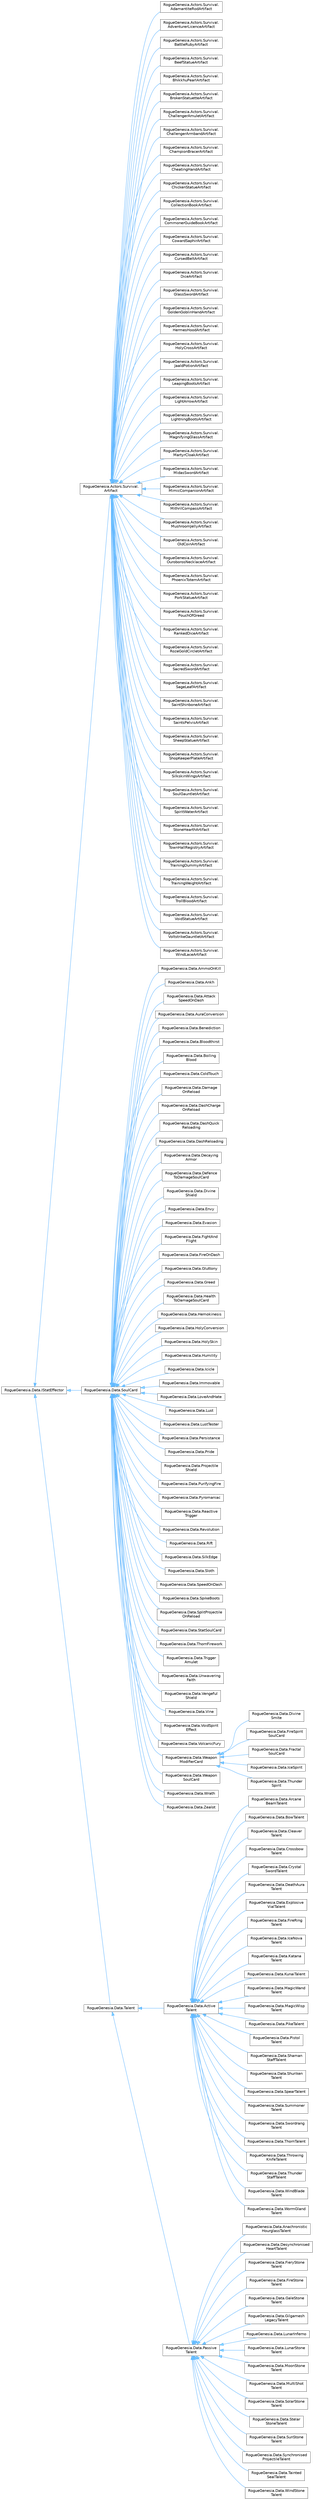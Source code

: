 digraph "Graphical Class Hierarchy"
{
 // LATEX_PDF_SIZE
  bgcolor="transparent";
  edge [fontname=Helvetica,fontsize=10,labelfontname=Helvetica,labelfontsize=10];
  node [fontname=Helvetica,fontsize=10,shape=box,height=0.2,width=0.4];
  rankdir="LR";
  Node0 [label="RogueGenesia.Data.IStatEffector",height=0.2,width=0.4,color="grey40", fillcolor="white", style="filled",URL="$interface_rogue_genesia_1_1_data_1_1_i_stat_effector.html",tooltip=" "];
  Node0 -> Node1 [dir="back",color="steelblue1",style="solid"];
  Node1 [label="RogueGenesia.Actors.Survival.\lArtifact",height=0.2,width=0.4,color="grey40", fillcolor="white", style="filled",URL="$class_rogue_genesia_1_1_actors_1_1_survival_1_1_artifact.html",tooltip=" "];
  Node1 -> Node2 [dir="back",color="steelblue1",style="solid"];
  Node2 [label="RogueGenesia.Actors.Survival.\lAdamantiteRodArtifact",height=0.2,width=0.4,color="grey40", fillcolor="white", style="filled",URL="$class_rogue_genesia_1_1_actors_1_1_survival_1_1_adamantite_rod_artifact.html",tooltip=" "];
  Node1 -> Node3 [dir="back",color="steelblue1",style="solid"];
  Node3 [label="RogueGenesia.Actors.Survival.\lAdventurerLicenceArtifact",height=0.2,width=0.4,color="grey40", fillcolor="white", style="filled",URL="$class_rogue_genesia_1_1_actors_1_1_survival_1_1_adventurer_licence_artifact.html",tooltip=" "];
  Node1 -> Node4 [dir="back",color="steelblue1",style="solid"];
  Node4 [label="RogueGenesia.Actors.Survival.\lBattleRubyArtifact",height=0.2,width=0.4,color="grey40", fillcolor="white", style="filled",URL="$class_rogue_genesia_1_1_actors_1_1_survival_1_1_battle_ruby_artifact.html",tooltip=" "];
  Node1 -> Node5 [dir="back",color="steelblue1",style="solid"];
  Node5 [label="RogueGenesia.Actors.Survival.\lBeefStatueArtifact",height=0.2,width=0.4,color="grey40", fillcolor="white", style="filled",URL="$class_rogue_genesia_1_1_actors_1_1_survival_1_1_beef_statue_artifact.html",tooltip=" "];
  Node1 -> Node6 [dir="back",color="steelblue1",style="solid"];
  Node6 [label="RogueGenesia.Actors.Survival.\lBhikkhuPearlArtifact",height=0.2,width=0.4,color="grey40", fillcolor="white", style="filled",URL="$class_rogue_genesia_1_1_actors_1_1_survival_1_1_bhikkhu_pearl_artifact.html",tooltip=" "];
  Node1 -> Node7 [dir="back",color="steelblue1",style="solid"];
  Node7 [label="RogueGenesia.Actors.Survival.\lBrokenStatuetteArtifact",height=0.2,width=0.4,color="grey40", fillcolor="white", style="filled",URL="$class_rogue_genesia_1_1_actors_1_1_survival_1_1_broken_statuette_artifact.html",tooltip=" "];
  Node1 -> Node8 [dir="back",color="steelblue1",style="solid"];
  Node8 [label="RogueGenesia.Actors.Survival.\lChallengerAmuletArtifact",height=0.2,width=0.4,color="grey40", fillcolor="white", style="filled",URL="$class_rogue_genesia_1_1_actors_1_1_survival_1_1_challenger_amulet_artifact.html",tooltip=" "];
  Node1 -> Node9 [dir="back",color="steelblue1",style="solid"];
  Node9 [label="RogueGenesia.Actors.Survival.\lChallengerArmbandArtifact",height=0.2,width=0.4,color="grey40", fillcolor="white", style="filled",URL="$class_rogue_genesia_1_1_actors_1_1_survival_1_1_challenger_armband_artifact.html",tooltip=" "];
  Node1 -> Node10 [dir="back",color="steelblue1",style="solid"];
  Node10 [label="RogueGenesia.Actors.Survival.\lChampionBracerArtifact",height=0.2,width=0.4,color="grey40", fillcolor="white", style="filled",URL="$class_rogue_genesia_1_1_actors_1_1_survival_1_1_champion_bracer_artifact.html",tooltip=" "];
  Node1 -> Node11 [dir="back",color="steelblue1",style="solid"];
  Node11 [label="RogueGenesia.Actors.Survival.\lCheatingHandArtifact",height=0.2,width=0.4,color="grey40", fillcolor="white", style="filled",URL="$class_rogue_genesia_1_1_actors_1_1_survival_1_1_cheating_hand_artifact.html",tooltip=" "];
  Node1 -> Node12 [dir="back",color="steelblue1",style="solid"];
  Node12 [label="RogueGenesia.Actors.Survival.\lChickenStatueArtifact",height=0.2,width=0.4,color="grey40", fillcolor="white", style="filled",URL="$class_rogue_genesia_1_1_actors_1_1_survival_1_1_chicken_statue_artifact.html",tooltip=" "];
  Node1 -> Node13 [dir="back",color="steelblue1",style="solid"];
  Node13 [label="RogueGenesia.Actors.Survival.\lCollectionBookArtifact",height=0.2,width=0.4,color="grey40", fillcolor="white", style="filled",URL="$class_rogue_genesia_1_1_actors_1_1_survival_1_1_collection_book_artifact.html",tooltip=" "];
  Node1 -> Node14 [dir="back",color="steelblue1",style="solid"];
  Node14 [label="RogueGenesia.Actors.Survival.\lCommonerGuideBookArtifact",height=0.2,width=0.4,color="grey40", fillcolor="white", style="filled",URL="$class_rogue_genesia_1_1_actors_1_1_survival_1_1_commoner_guide_book_artifact.html",tooltip=" "];
  Node1 -> Node15 [dir="back",color="steelblue1",style="solid"];
  Node15 [label="RogueGenesia.Actors.Survival.\lCowardSaphirArtifact",height=0.2,width=0.4,color="grey40", fillcolor="white", style="filled",URL="$class_rogue_genesia_1_1_actors_1_1_survival_1_1_coward_saphir_artifact.html",tooltip=" "];
  Node1 -> Node16 [dir="back",color="steelblue1",style="solid"];
  Node16 [label="RogueGenesia.Actors.Survival.\lCursedBeltArtifact",height=0.2,width=0.4,color="grey40", fillcolor="white", style="filled",URL="$class_rogue_genesia_1_1_actors_1_1_survival_1_1_cursed_belt_artifact.html",tooltip=" "];
  Node1 -> Node17 [dir="back",color="steelblue1",style="solid"];
  Node17 [label="RogueGenesia.Actors.Survival.\lDiceArtifact",height=0.2,width=0.4,color="grey40", fillcolor="white", style="filled",URL="$class_rogue_genesia_1_1_actors_1_1_survival_1_1_dice_artifact.html",tooltip=" "];
  Node1 -> Node18 [dir="back",color="steelblue1",style="solid"];
  Node18 [label="RogueGenesia.Actors.Survival.\lGlassSwordArtifact",height=0.2,width=0.4,color="grey40", fillcolor="white", style="filled",URL="$class_rogue_genesia_1_1_actors_1_1_survival_1_1_glass_sword_artifact.html",tooltip=" "];
  Node1 -> Node19 [dir="back",color="steelblue1",style="solid"];
  Node19 [label="RogueGenesia.Actors.Survival.\lGoldenGoblinHandArtifact",height=0.2,width=0.4,color="grey40", fillcolor="white", style="filled",URL="$class_rogue_genesia_1_1_actors_1_1_survival_1_1_golden_goblin_hand_artifact.html",tooltip=" "];
  Node1 -> Node20 [dir="back",color="steelblue1",style="solid"];
  Node20 [label="RogueGenesia.Actors.Survival.\lHermesHoodArtifact",height=0.2,width=0.4,color="grey40", fillcolor="white", style="filled",URL="$class_rogue_genesia_1_1_actors_1_1_survival_1_1_hermes_hood_artifact.html",tooltip=" "];
  Node1 -> Node21 [dir="back",color="steelblue1",style="solid"];
  Node21 [label="RogueGenesia.Actors.Survival.\lHolyCrossArtifact",height=0.2,width=0.4,color="grey40", fillcolor="white", style="filled",URL="$class_rogue_genesia_1_1_actors_1_1_survival_1_1_holy_cross_artifact.html",tooltip=" "];
  Node1 -> Node22 [dir="back",color="steelblue1",style="solid"];
  Node22 [label="RogueGenesia.Actors.Survival.\lJaaldPotionArtifact",height=0.2,width=0.4,color="grey40", fillcolor="white", style="filled",URL="$class_rogue_genesia_1_1_actors_1_1_survival_1_1_jaald_potion_artifact.html",tooltip=" "];
  Node1 -> Node23 [dir="back",color="steelblue1",style="solid"];
  Node23 [label="RogueGenesia.Actors.Survival.\lLeapingBootsArtifact",height=0.2,width=0.4,color="grey40", fillcolor="white", style="filled",URL="$class_rogue_genesia_1_1_actors_1_1_survival_1_1_leaping_boots_artifact.html",tooltip=" "];
  Node1 -> Node24 [dir="back",color="steelblue1",style="solid"];
  Node24 [label="RogueGenesia.Actors.Survival.\lLightArrowArtifact",height=0.2,width=0.4,color="grey40", fillcolor="white", style="filled",URL="$class_rogue_genesia_1_1_actors_1_1_survival_1_1_light_arrow_artifact.html",tooltip=" "];
  Node1 -> Node25 [dir="back",color="steelblue1",style="solid"];
  Node25 [label="RogueGenesia.Actors.Survival.\lLightningBootsArtifact",height=0.2,width=0.4,color="grey40", fillcolor="white", style="filled",URL="$class_rogue_genesia_1_1_actors_1_1_survival_1_1_lightning_boots_artifact.html",tooltip=" "];
  Node1 -> Node26 [dir="back",color="steelblue1",style="solid"];
  Node26 [label="RogueGenesia.Actors.Survival.\lMagnifyingGlassArtifact",height=0.2,width=0.4,color="grey40", fillcolor="white", style="filled",URL="$class_rogue_genesia_1_1_actors_1_1_survival_1_1_magnifying_glass_artifact.html",tooltip=" "];
  Node1 -> Node27 [dir="back",color="steelblue1",style="solid"];
  Node27 [label="RogueGenesia.Actors.Survival.\lMartyrCloakArtifact",height=0.2,width=0.4,color="grey40", fillcolor="white", style="filled",URL="$class_rogue_genesia_1_1_actors_1_1_survival_1_1_martyr_cloak_artifact.html",tooltip=" "];
  Node1 -> Node28 [dir="back",color="steelblue1",style="solid"];
  Node28 [label="RogueGenesia.Actors.Survival.\lMidasSwordArtifact",height=0.2,width=0.4,color="grey40", fillcolor="white", style="filled",URL="$class_rogue_genesia_1_1_actors_1_1_survival_1_1_midas_sword_artifact.html",tooltip=" "];
  Node1 -> Node29 [dir="back",color="steelblue1",style="solid"];
  Node29 [label="RogueGenesia.Actors.Survival.\lMimicCompanionArtifact",height=0.2,width=0.4,color="grey40", fillcolor="white", style="filled",URL="$class_rogue_genesia_1_1_actors_1_1_survival_1_1_mimic_companion_artifact.html",tooltip=" "];
  Node1 -> Node30 [dir="back",color="steelblue1",style="solid"];
  Node30 [label="RogueGenesia.Actors.Survival.\lMithrilCompassArtifact",height=0.2,width=0.4,color="grey40", fillcolor="white", style="filled",URL="$class_rogue_genesia_1_1_actors_1_1_survival_1_1_mithril_compass_artifact.html",tooltip=" "];
  Node1 -> Node31 [dir="back",color="steelblue1",style="solid"];
  Node31 [label="RogueGenesia.Actors.Survival.\lMushroomJellyArtifact",height=0.2,width=0.4,color="grey40", fillcolor="white", style="filled",URL="$class_rogue_genesia_1_1_actors_1_1_survival_1_1_mushroom_jelly_artifact.html",tooltip=" "];
  Node1 -> Node32 [dir="back",color="steelblue1",style="solid"];
  Node32 [label="RogueGenesia.Actors.Survival.\lOldCoinArtifact",height=0.2,width=0.4,color="grey40", fillcolor="white", style="filled",URL="$class_rogue_genesia_1_1_actors_1_1_survival_1_1_old_coin_artifact.html",tooltip=" "];
  Node1 -> Node33 [dir="back",color="steelblue1",style="solid"];
  Node33 [label="RogueGenesia.Actors.Survival.\lOuroborosNecklaceArtifact",height=0.2,width=0.4,color="grey40", fillcolor="white", style="filled",URL="$class_rogue_genesia_1_1_actors_1_1_survival_1_1_ouroboros_necklace_artifact.html",tooltip=" "];
  Node1 -> Node34 [dir="back",color="steelblue1",style="solid"];
  Node34 [label="RogueGenesia.Actors.Survival.\lPhoenixTotemArtifact",height=0.2,width=0.4,color="grey40", fillcolor="white", style="filled",URL="$class_rogue_genesia_1_1_actors_1_1_survival_1_1_phoenix_totem_artifact.html",tooltip=" "];
  Node1 -> Node35 [dir="back",color="steelblue1",style="solid"];
  Node35 [label="RogueGenesia.Actors.Survival.\lPorkStatueArtifact",height=0.2,width=0.4,color="grey40", fillcolor="white", style="filled",URL="$class_rogue_genesia_1_1_actors_1_1_survival_1_1_pork_statue_artifact.html",tooltip=" "];
  Node1 -> Node36 [dir="back",color="steelblue1",style="solid"];
  Node36 [label="RogueGenesia.Actors.Survival.\lPouchOfGreed",height=0.2,width=0.4,color="grey40", fillcolor="white", style="filled",URL="$class_rogue_genesia_1_1_actors_1_1_survival_1_1_pouch_of_greed.html",tooltip=" "];
  Node1 -> Node37 [dir="back",color="steelblue1",style="solid"];
  Node37 [label="RogueGenesia.Actors.Survival.\lRankedDiceArtifact",height=0.2,width=0.4,color="grey40", fillcolor="white", style="filled",URL="$class_rogue_genesia_1_1_actors_1_1_survival_1_1_ranked_dice_artifact.html",tooltip=" "];
  Node1 -> Node38 [dir="back",color="steelblue1",style="solid"];
  Node38 [label="RogueGenesia.Actors.Survival.\lRozeGoldCircletArtifact",height=0.2,width=0.4,color="grey40", fillcolor="white", style="filled",URL="$class_rogue_genesia_1_1_actors_1_1_survival_1_1_roze_gold_circlet_artifact.html",tooltip=" "];
  Node1 -> Node39 [dir="back",color="steelblue1",style="solid"];
  Node39 [label="RogueGenesia.Actors.Survival.\lSacredSwordArtifact",height=0.2,width=0.4,color="grey40", fillcolor="white", style="filled",URL="$class_rogue_genesia_1_1_actors_1_1_survival_1_1_sacred_sword_artifact.html",tooltip=" "];
  Node1 -> Node40 [dir="back",color="steelblue1",style="solid"];
  Node40 [label="RogueGenesia.Actors.Survival.\lSageLeafArtifact",height=0.2,width=0.4,color="grey40", fillcolor="white", style="filled",URL="$class_rogue_genesia_1_1_actors_1_1_survival_1_1_sage_leaf_artifact.html",tooltip=" "];
  Node1 -> Node41 [dir="back",color="steelblue1",style="solid"];
  Node41 [label="RogueGenesia.Actors.Survival.\lSaintShinboneArtifact",height=0.2,width=0.4,color="grey40", fillcolor="white", style="filled",URL="$class_rogue_genesia_1_1_actors_1_1_survival_1_1_saint_shinbone_artifact.html",tooltip=" "];
  Node1 -> Node42 [dir="back",color="steelblue1",style="solid"];
  Node42 [label="RogueGenesia.Actors.Survival.\lSaintsPelvisArtifact",height=0.2,width=0.4,color="grey40", fillcolor="white", style="filled",URL="$class_rogue_genesia_1_1_actors_1_1_survival_1_1_saints_pelvis_artifact.html",tooltip=" "];
  Node1 -> Node43 [dir="back",color="steelblue1",style="solid"];
  Node43 [label="RogueGenesia.Actors.Survival.\lSheepStatueArtifact",height=0.2,width=0.4,color="grey40", fillcolor="white", style="filled",URL="$class_rogue_genesia_1_1_actors_1_1_survival_1_1_sheep_statue_artifact.html",tooltip=" "];
  Node1 -> Node44 [dir="back",color="steelblue1",style="solid"];
  Node44 [label="RogueGenesia.Actors.Survival.\lShopKeeperPlateArtifact",height=0.2,width=0.4,color="grey40", fillcolor="white", style="filled",URL="$class_rogue_genesia_1_1_actors_1_1_survival_1_1_shop_keeper_plate_artifact.html",tooltip=" "];
  Node1 -> Node45 [dir="back",color="steelblue1",style="solid"];
  Node45 [label="RogueGenesia.Actors.Survival.\lSilkskinWingsArtifact",height=0.2,width=0.4,color="grey40", fillcolor="white", style="filled",URL="$class_rogue_genesia_1_1_actors_1_1_survival_1_1_silkskin_wings_artifact.html",tooltip=" "];
  Node1 -> Node46 [dir="back",color="steelblue1",style="solid"];
  Node46 [label="RogueGenesia.Actors.Survival.\lSoulGauntletArtifact",height=0.2,width=0.4,color="grey40", fillcolor="white", style="filled",URL="$class_rogue_genesia_1_1_actors_1_1_survival_1_1_soul_gauntlet_artifact.html",tooltip=" "];
  Node1 -> Node47 [dir="back",color="steelblue1",style="solid"];
  Node47 [label="RogueGenesia.Actors.Survival.\lSpiritWaterArtifact",height=0.2,width=0.4,color="grey40", fillcolor="white", style="filled",URL="$class_rogue_genesia_1_1_actors_1_1_survival_1_1_spirit_water_artifact.html",tooltip=" "];
  Node1 -> Node48 [dir="back",color="steelblue1",style="solid"];
  Node48 [label="RogueGenesia.Actors.Survival.\lStoneHearthArtifact",height=0.2,width=0.4,color="grey40", fillcolor="white", style="filled",URL="$class_rogue_genesia_1_1_actors_1_1_survival_1_1_stone_hearth_artifact.html",tooltip=" "];
  Node1 -> Node49 [dir="back",color="steelblue1",style="solid"];
  Node49 [label="RogueGenesia.Actors.Survival.\lTownHallRegistryArtifact",height=0.2,width=0.4,color="grey40", fillcolor="white", style="filled",URL="$class_rogue_genesia_1_1_actors_1_1_survival_1_1_town_hall_registry_artifact.html",tooltip=" "];
  Node1 -> Node50 [dir="back",color="steelblue1",style="solid"];
  Node50 [label="RogueGenesia.Actors.Survival.\lTrainingDummyArtifact",height=0.2,width=0.4,color="grey40", fillcolor="white", style="filled",URL="$class_rogue_genesia_1_1_actors_1_1_survival_1_1_training_dummy_artifact.html",tooltip=" "];
  Node1 -> Node51 [dir="back",color="steelblue1",style="solid"];
  Node51 [label="RogueGenesia.Actors.Survival.\lTrainingWeightArtifact",height=0.2,width=0.4,color="grey40", fillcolor="white", style="filled",URL="$class_rogue_genesia_1_1_actors_1_1_survival_1_1_training_weight_artifact.html",tooltip=" "];
  Node1 -> Node52 [dir="back",color="steelblue1",style="solid"];
  Node52 [label="RogueGenesia.Actors.Survival.\lTrollBloodArtifact",height=0.2,width=0.4,color="grey40", fillcolor="white", style="filled",URL="$class_rogue_genesia_1_1_actors_1_1_survival_1_1_troll_blood_artifact.html",tooltip=" "];
  Node1 -> Node53 [dir="back",color="steelblue1",style="solid"];
  Node53 [label="RogueGenesia.Actors.Survival.\lVoidStatueArtifact",height=0.2,width=0.4,color="grey40", fillcolor="white", style="filled",URL="$class_rogue_genesia_1_1_actors_1_1_survival_1_1_void_statue_artifact.html",tooltip=" "];
  Node1 -> Node54 [dir="back",color="steelblue1",style="solid"];
  Node54 [label="RogueGenesia.Actors.Survival.\lVoltstrikeGauntletArtifact",height=0.2,width=0.4,color="grey40", fillcolor="white", style="filled",URL="$class_rogue_genesia_1_1_actors_1_1_survival_1_1_voltstrike_gauntlet_artifact.html",tooltip=" "];
  Node1 -> Node55 [dir="back",color="steelblue1",style="solid"];
  Node55 [label="RogueGenesia.Actors.Survival.\lWindLaceArtifact",height=0.2,width=0.4,color="grey40", fillcolor="white", style="filled",URL="$class_rogue_genesia_1_1_actors_1_1_survival_1_1_wind_lace_artifact.html",tooltip=" "];
  Node0 -> Node56 [dir="back",color="steelblue1",style="solid"];
  Node56 [label="RogueGenesia.Data.SoulCard",height=0.2,width=0.4,color="grey40", fillcolor="white", style="filled",URL="$class_rogue_genesia_1_1_data_1_1_soul_card.html",tooltip=" "];
  Node56 -> Node57 [dir="back",color="steelblue1",style="solid"];
  Node57 [label="RogueGenesia.Data.AmmoOnKill",height=0.2,width=0.4,color="grey40", fillcolor="white", style="filled",URL="$class_rogue_genesia_1_1_data_1_1_ammo_on_kill.html",tooltip=" "];
  Node56 -> Node58 [dir="back",color="steelblue1",style="solid"];
  Node58 [label="RogueGenesia.Data.Ankh",height=0.2,width=0.4,color="grey40", fillcolor="white", style="filled",URL="$class_rogue_genesia_1_1_data_1_1_ankh.html",tooltip=" "];
  Node56 -> Node59 [dir="back",color="steelblue1",style="solid"];
  Node59 [label="RogueGenesia.Data.Attack\lSpeedOnDash",height=0.2,width=0.4,color="grey40", fillcolor="white", style="filled",URL="$class_rogue_genesia_1_1_data_1_1_attack_speed_on_dash.html",tooltip=" "];
  Node56 -> Node60 [dir="back",color="steelblue1",style="solid"];
  Node60 [label="RogueGenesia.Data.AuraConversion",height=0.2,width=0.4,color="grey40", fillcolor="white", style="filled",URL="$class_rogue_genesia_1_1_data_1_1_aura_conversion.html",tooltip=" "];
  Node56 -> Node61 [dir="back",color="steelblue1",style="solid"];
  Node61 [label="RogueGenesia.Data.Benediction",height=0.2,width=0.4,color="grey40", fillcolor="white", style="filled",URL="$class_rogue_genesia_1_1_data_1_1_benediction.html",tooltip=" "];
  Node56 -> Node62 [dir="back",color="steelblue1",style="solid"];
  Node62 [label="RogueGenesia.Data.Bloodthirst",height=0.2,width=0.4,color="grey40", fillcolor="white", style="filled",URL="$class_rogue_genesia_1_1_data_1_1_bloodthirst.html",tooltip=" "];
  Node56 -> Node63 [dir="back",color="steelblue1",style="solid"];
  Node63 [label="RogueGenesia.Data.Boiling\lBlood",height=0.2,width=0.4,color="grey40", fillcolor="white", style="filled",URL="$class_rogue_genesia_1_1_data_1_1_boiling_blood.html",tooltip=" "];
  Node56 -> Node64 [dir="back",color="steelblue1",style="solid"];
  Node64 [label="RogueGenesia.Data.ColdTouch",height=0.2,width=0.4,color="grey40", fillcolor="white", style="filled",URL="$class_rogue_genesia_1_1_data_1_1_cold_touch.html",tooltip=" "];
  Node56 -> Node65 [dir="back",color="steelblue1",style="solid"];
  Node65 [label="RogueGenesia.Data.Damage\lOnReload",height=0.2,width=0.4,color="grey40", fillcolor="white", style="filled",URL="$class_rogue_genesia_1_1_data_1_1_damage_on_reload.html",tooltip=" "];
  Node56 -> Node66 [dir="back",color="steelblue1",style="solid"];
  Node66 [label="RogueGenesia.Data.DashCharge\lOnReload",height=0.2,width=0.4,color="grey40", fillcolor="white", style="filled",URL="$class_rogue_genesia_1_1_data_1_1_dash_charge_on_reload.html",tooltip=" "];
  Node56 -> Node67 [dir="back",color="steelblue1",style="solid"];
  Node67 [label="RogueGenesia.Data.DashQuick\lReloading",height=0.2,width=0.4,color="grey40", fillcolor="white", style="filled",URL="$class_rogue_genesia_1_1_data_1_1_dash_quick_reloading.html",tooltip=" "];
  Node56 -> Node68 [dir="back",color="steelblue1",style="solid"];
  Node68 [label="RogueGenesia.Data.DashReloading",height=0.2,width=0.4,color="grey40", fillcolor="white", style="filled",URL="$class_rogue_genesia_1_1_data_1_1_dash_reloading.html",tooltip=" "];
  Node56 -> Node69 [dir="back",color="steelblue1",style="solid"];
  Node69 [label="RogueGenesia.Data.Decaying\lArmor",height=0.2,width=0.4,color="grey40", fillcolor="white", style="filled",URL="$class_rogue_genesia_1_1_data_1_1_decaying_armor.html",tooltip=" "];
  Node56 -> Node70 [dir="back",color="steelblue1",style="solid"];
  Node70 [label="RogueGenesia.Data.Defence\lToDamageSoulCard",height=0.2,width=0.4,color="grey40", fillcolor="white", style="filled",URL="$class_rogue_genesia_1_1_data_1_1_defence_to_damage_soul_card.html",tooltip=" "];
  Node56 -> Node71 [dir="back",color="steelblue1",style="solid"];
  Node71 [label="RogueGenesia.Data.Divine\lShield",height=0.2,width=0.4,color="grey40", fillcolor="white", style="filled",URL="$class_rogue_genesia_1_1_data_1_1_divine_shield.html",tooltip=" "];
  Node56 -> Node72 [dir="back",color="steelblue1",style="solid"];
  Node72 [label="RogueGenesia.Data.Envy",height=0.2,width=0.4,color="grey40", fillcolor="white", style="filled",URL="$class_rogue_genesia_1_1_data_1_1_envy.html",tooltip=" "];
  Node56 -> Node73 [dir="back",color="steelblue1",style="solid"];
  Node73 [label="RogueGenesia.Data.Evasion",height=0.2,width=0.4,color="grey40", fillcolor="white", style="filled",URL="$class_rogue_genesia_1_1_data_1_1_evasion.html",tooltip=" "];
  Node56 -> Node74 [dir="back",color="steelblue1",style="solid"];
  Node74 [label="RogueGenesia.Data.FightAnd\lFlight",height=0.2,width=0.4,color="grey40", fillcolor="white", style="filled",URL="$class_rogue_genesia_1_1_data_1_1_fight_and_flight.html",tooltip=" "];
  Node56 -> Node75 [dir="back",color="steelblue1",style="solid"];
  Node75 [label="RogueGenesia.Data.FireOnDash",height=0.2,width=0.4,color="grey40", fillcolor="white", style="filled",URL="$class_rogue_genesia_1_1_data_1_1_fire_on_dash.html",tooltip=" "];
  Node56 -> Node76 [dir="back",color="steelblue1",style="solid"];
  Node76 [label="RogueGenesia.Data.Gluttony",height=0.2,width=0.4,color="grey40", fillcolor="white", style="filled",URL="$class_rogue_genesia_1_1_data_1_1_gluttony.html",tooltip=" "];
  Node56 -> Node77 [dir="back",color="steelblue1",style="solid"];
  Node77 [label="RogueGenesia.Data.Greed",height=0.2,width=0.4,color="grey40", fillcolor="white", style="filled",URL="$class_rogue_genesia_1_1_data_1_1_greed.html",tooltip=" "];
  Node56 -> Node78 [dir="back",color="steelblue1",style="solid"];
  Node78 [label="RogueGenesia.Data.Health\lToDamageSoulCard",height=0.2,width=0.4,color="grey40", fillcolor="white", style="filled",URL="$class_rogue_genesia_1_1_data_1_1_health_to_damage_soul_card.html",tooltip=" "];
  Node56 -> Node79 [dir="back",color="steelblue1",style="solid"];
  Node79 [label="RogueGenesia.Data.Hemokinesis",height=0.2,width=0.4,color="grey40", fillcolor="white", style="filled",URL="$class_rogue_genesia_1_1_data_1_1_hemokinesis.html",tooltip=" "];
  Node56 -> Node80 [dir="back",color="steelblue1",style="solid"];
  Node80 [label="RogueGenesia.Data.HolyConversion",height=0.2,width=0.4,color="grey40", fillcolor="white", style="filled",URL="$class_rogue_genesia_1_1_data_1_1_holy_conversion.html",tooltip=" "];
  Node56 -> Node81 [dir="back",color="steelblue1",style="solid"];
  Node81 [label="RogueGenesia.Data.HolySkin",height=0.2,width=0.4,color="grey40", fillcolor="white", style="filled",URL="$class_rogue_genesia_1_1_data_1_1_holy_skin.html",tooltip=" "];
  Node56 -> Node82 [dir="back",color="steelblue1",style="solid"];
  Node82 [label="RogueGenesia.Data.Humility",height=0.2,width=0.4,color="grey40", fillcolor="white", style="filled",URL="$class_rogue_genesia_1_1_data_1_1_humility.html",tooltip=" "];
  Node56 -> Node83 [dir="back",color="steelblue1",style="solid"];
  Node83 [label="RogueGenesia.Data.Icicle",height=0.2,width=0.4,color="grey40", fillcolor="white", style="filled",URL="$class_rogue_genesia_1_1_data_1_1_icicle.html",tooltip=" "];
  Node56 -> Node84 [dir="back",color="steelblue1",style="solid"];
  Node84 [label="RogueGenesia.Data.Immovable",height=0.2,width=0.4,color="grey40", fillcolor="white", style="filled",URL="$class_rogue_genesia_1_1_data_1_1_immovable.html",tooltip=" "];
  Node56 -> Node85 [dir="back",color="steelblue1",style="solid"];
  Node85 [label="RogueGenesia.Data.LoveAndHate",height=0.2,width=0.4,color="grey40", fillcolor="white", style="filled",URL="$class_rogue_genesia_1_1_data_1_1_love_and_hate.html",tooltip=" "];
  Node56 -> Node86 [dir="back",color="steelblue1",style="solid"];
  Node86 [label="RogueGenesia.Data.Lust",height=0.2,width=0.4,color="grey40", fillcolor="white", style="filled",URL="$class_rogue_genesia_1_1_data_1_1_lust.html",tooltip=" "];
  Node56 -> Node87 [dir="back",color="steelblue1",style="solid"];
  Node87 [label="RogueGenesia.Data.LustTester",height=0.2,width=0.4,color="grey40", fillcolor="white", style="filled",URL="$class_rogue_genesia_1_1_data_1_1_lust_tester.html",tooltip=" "];
  Node56 -> Node88 [dir="back",color="steelblue1",style="solid"];
  Node88 [label="RogueGenesia.Data.Persistance",height=0.2,width=0.4,color="grey40", fillcolor="white", style="filled",URL="$class_rogue_genesia_1_1_data_1_1_persistance.html",tooltip=" "];
  Node56 -> Node89 [dir="back",color="steelblue1",style="solid"];
  Node89 [label="RogueGenesia.Data.Pride",height=0.2,width=0.4,color="grey40", fillcolor="white", style="filled",URL="$class_rogue_genesia_1_1_data_1_1_pride.html",tooltip=" "];
  Node56 -> Node90 [dir="back",color="steelblue1",style="solid"];
  Node90 [label="RogueGenesia.Data.Projectile\lShield",height=0.2,width=0.4,color="grey40", fillcolor="white", style="filled",URL="$class_rogue_genesia_1_1_data_1_1_projectile_shield.html",tooltip=" "];
  Node56 -> Node91 [dir="back",color="steelblue1",style="solid"];
  Node91 [label="RogueGenesia.Data.PurifyingFire",height=0.2,width=0.4,color="grey40", fillcolor="white", style="filled",URL="$class_rogue_genesia_1_1_data_1_1_purifying_fire.html",tooltip=" "];
  Node56 -> Node92 [dir="back",color="steelblue1",style="solid"];
  Node92 [label="RogueGenesia.Data.Pyromaniac",height=0.2,width=0.4,color="grey40", fillcolor="white", style="filled",URL="$class_rogue_genesia_1_1_data_1_1_pyromaniac.html",tooltip=" "];
  Node56 -> Node93 [dir="back",color="steelblue1",style="solid"];
  Node93 [label="RogueGenesia.Data.Reactive\lTrigger",height=0.2,width=0.4,color="grey40", fillcolor="white", style="filled",URL="$class_rogue_genesia_1_1_data_1_1_reactive_trigger.html",tooltip=" "];
  Node56 -> Node94 [dir="back",color="steelblue1",style="solid"];
  Node94 [label="RogueGenesia.Data.Revolution",height=0.2,width=0.4,color="grey40", fillcolor="white", style="filled",URL="$class_rogue_genesia_1_1_data_1_1_revolution.html",tooltip=" "];
  Node56 -> Node95 [dir="back",color="steelblue1",style="solid"];
  Node95 [label="RogueGenesia.Data.Rift",height=0.2,width=0.4,color="grey40", fillcolor="white", style="filled",URL="$class_rogue_genesia_1_1_data_1_1_rift.html",tooltip=" "];
  Node56 -> Node96 [dir="back",color="steelblue1",style="solid"];
  Node96 [label="RogueGenesia.Data.SilkEdge",height=0.2,width=0.4,color="grey40", fillcolor="white", style="filled",URL="$class_rogue_genesia_1_1_data_1_1_silk_edge.html",tooltip=" "];
  Node56 -> Node97 [dir="back",color="steelblue1",style="solid"];
  Node97 [label="RogueGenesia.Data.Sloth",height=0.2,width=0.4,color="grey40", fillcolor="white", style="filled",URL="$class_rogue_genesia_1_1_data_1_1_sloth.html",tooltip=" "];
  Node56 -> Node98 [dir="back",color="steelblue1",style="solid"];
  Node98 [label="RogueGenesia.Data.SpeedOnDash",height=0.2,width=0.4,color="grey40", fillcolor="white", style="filled",URL="$class_rogue_genesia_1_1_data_1_1_speed_on_dash.html",tooltip=" "];
  Node56 -> Node99 [dir="back",color="steelblue1",style="solid"];
  Node99 [label="RogueGenesia.Data.SpikeBoots",height=0.2,width=0.4,color="grey40", fillcolor="white", style="filled",URL="$class_rogue_genesia_1_1_data_1_1_spike_boots.html",tooltip=" "];
  Node56 -> Node100 [dir="back",color="steelblue1",style="solid"];
  Node100 [label="RogueGenesia.Data.SplitProjectile\lOnReload",height=0.2,width=0.4,color="grey40", fillcolor="white", style="filled",URL="$class_rogue_genesia_1_1_data_1_1_split_projectile_on_reload.html",tooltip=" "];
  Node56 -> Node101 [dir="back",color="steelblue1",style="solid"];
  Node101 [label="RogueGenesia.Data.StatSoulCard",height=0.2,width=0.4,color="grey40", fillcolor="white", style="filled",URL="$class_rogue_genesia_1_1_data_1_1_stat_soul_card.html",tooltip=" "];
  Node56 -> Node102 [dir="back",color="steelblue1",style="solid"];
  Node102 [label="RogueGenesia.Data.ThornFirework",height=0.2,width=0.4,color="grey40", fillcolor="white", style="filled",URL="$class_rogue_genesia_1_1_data_1_1_thorn_firework.html",tooltip=" "];
  Node56 -> Node103 [dir="back",color="steelblue1",style="solid"];
  Node103 [label="RogueGenesia.Data.Trigger\lAmulet",height=0.2,width=0.4,color="grey40", fillcolor="white", style="filled",URL="$class_rogue_genesia_1_1_data_1_1_trigger_amulet.html",tooltip=" "];
  Node56 -> Node104 [dir="back",color="steelblue1",style="solid"];
  Node104 [label="RogueGenesia.Data.Unwavering\lFaith",height=0.2,width=0.4,color="grey40", fillcolor="white", style="filled",URL="$class_rogue_genesia_1_1_data_1_1_unwavering_faith.html",tooltip=" "];
  Node56 -> Node105 [dir="back",color="steelblue1",style="solid"];
  Node105 [label="RogueGenesia.Data.Vengeful\lShield",height=0.2,width=0.4,color="grey40", fillcolor="white", style="filled",URL="$class_rogue_genesia_1_1_data_1_1_vengeful_shield.html",tooltip=" "];
  Node56 -> Node106 [dir="back",color="steelblue1",style="solid"];
  Node106 [label="RogueGenesia.Data.Vine",height=0.2,width=0.4,color="grey40", fillcolor="white", style="filled",URL="$class_rogue_genesia_1_1_data_1_1_vine.html",tooltip=" "];
  Node56 -> Node107 [dir="back",color="steelblue1",style="solid"];
  Node107 [label="RogueGenesia.Data.VoidSpirit\lEffect",height=0.2,width=0.4,color="grey40", fillcolor="white", style="filled",URL="$class_rogue_genesia_1_1_data_1_1_void_spirit_effect.html",tooltip=" "];
  Node56 -> Node108 [dir="back",color="steelblue1",style="solid"];
  Node108 [label="RogueGenesia.Data.VolcanicFury",height=0.2,width=0.4,color="grey40", fillcolor="white", style="filled",URL="$class_rogue_genesia_1_1_data_1_1_volcanic_fury.html",tooltip=" "];
  Node56 -> Node109 [dir="back",color="steelblue1",style="solid"];
  Node109 [label="RogueGenesia.Data.Weapon\lModifierCard",height=0.2,width=0.4,color="grey40", fillcolor="white", style="filled",URL="$class_rogue_genesia_1_1_data_1_1_weapon_modifier_card.html",tooltip=" "];
  Node109 -> Node110 [dir="back",color="steelblue1",style="solid"];
  Node110 [label="RogueGenesia.Data.Divine\lSmite",height=0.2,width=0.4,color="grey40", fillcolor="white", style="filled",URL="$class_rogue_genesia_1_1_data_1_1_divine_smite.html",tooltip=" "];
  Node109 -> Node111 [dir="back",color="steelblue1",style="solid"];
  Node111 [label="RogueGenesia.Data.FireSpirit\lSoulCard",height=0.2,width=0.4,color="grey40", fillcolor="white", style="filled",URL="$class_rogue_genesia_1_1_data_1_1_fire_spirit_soul_card.html",tooltip=" "];
  Node109 -> Node112 [dir="back",color="steelblue1",style="solid"];
  Node112 [label="RogueGenesia.Data.Fractal\lSoulCard",height=0.2,width=0.4,color="grey40", fillcolor="white", style="filled",URL="$class_rogue_genesia_1_1_data_1_1_fractal_soul_card.html",tooltip=" "];
  Node109 -> Node113 [dir="back",color="steelblue1",style="solid"];
  Node113 [label="RogueGenesia.Data.IceSpirit",height=0.2,width=0.4,color="grey40", fillcolor="white", style="filled",URL="$class_rogue_genesia_1_1_data_1_1_ice_spirit.html",tooltip=" "];
  Node109 -> Node114 [dir="back",color="steelblue1",style="solid"];
  Node114 [label="RogueGenesia.Data.Thunder\lSpirit",height=0.2,width=0.4,color="grey40", fillcolor="white", style="filled",URL="$class_rogue_genesia_1_1_data_1_1_thunder_spirit.html",tooltip=" "];
  Node56 -> Node115 [dir="back",color="steelblue1",style="solid"];
  Node115 [label="RogueGenesia.Data.Weapon\lSoulCard",height=0.2,width=0.4,color="grey40", fillcolor="white", style="filled",URL="$class_rogue_genesia_1_1_data_1_1_weapon_soul_card.html",tooltip=" "];
  Node56 -> Node116 [dir="back",color="steelblue1",style="solid"];
  Node116 [label="RogueGenesia.Data.Wrath",height=0.2,width=0.4,color="grey40", fillcolor="white", style="filled",URL="$class_rogue_genesia_1_1_data_1_1_wrath.html",tooltip=" "];
  Node56 -> Node117 [dir="back",color="steelblue1",style="solid"];
  Node117 [label="RogueGenesia.Data.Zealot",height=0.2,width=0.4,color="grey40", fillcolor="white", style="filled",URL="$class_rogue_genesia_1_1_data_1_1_zealot.html",tooltip=" "];
  Node0 -> Node118 [dir="back",color="steelblue1",style="solid"];
  Node118 [label="RogueGenesia.Data.Talent",height=0.2,width=0.4,color="grey40", fillcolor="white", style="filled",URL="$class_rogue_genesia_1_1_data_1_1_talent.html",tooltip=" "];
  Node118 -> Node119 [dir="back",color="steelblue1",style="solid"];
  Node119 [label="RogueGenesia.Data.Active\lTalent",height=0.2,width=0.4,color="grey40", fillcolor="white", style="filled",URL="$class_rogue_genesia_1_1_data_1_1_active_talent.html",tooltip=" "];
  Node119 -> Node120 [dir="back",color="steelblue1",style="solid"];
  Node120 [label="RogueGenesia.Data.Arcane\lBeamTalent",height=0.2,width=0.4,color="grey40", fillcolor="white", style="filled",URL="$class_rogue_genesia_1_1_data_1_1_arcane_beam_talent.html",tooltip=" "];
  Node119 -> Node121 [dir="back",color="steelblue1",style="solid"];
  Node121 [label="RogueGenesia.Data.BowTalent",height=0.2,width=0.4,color="grey40", fillcolor="white", style="filled",URL="$class_rogue_genesia_1_1_data_1_1_bow_talent.html",tooltip=" "];
  Node119 -> Node122 [dir="back",color="steelblue1",style="solid"];
  Node122 [label="RogueGenesia.Data.Cleaver\lTalent",height=0.2,width=0.4,color="grey40", fillcolor="white", style="filled",URL="$class_rogue_genesia_1_1_data_1_1_cleaver_talent.html",tooltip=" "];
  Node119 -> Node123 [dir="back",color="steelblue1",style="solid"];
  Node123 [label="RogueGenesia.Data.Crossbow\lTalent",height=0.2,width=0.4,color="grey40", fillcolor="white", style="filled",URL="$class_rogue_genesia_1_1_data_1_1_crossbow_talent.html",tooltip=" "];
  Node119 -> Node124 [dir="back",color="steelblue1",style="solid"];
  Node124 [label="RogueGenesia.Data.Crystal\lSwordTalent",height=0.2,width=0.4,color="grey40", fillcolor="white", style="filled",URL="$class_rogue_genesia_1_1_data_1_1_crystal_sword_talent.html",tooltip=" "];
  Node119 -> Node125 [dir="back",color="steelblue1",style="solid"];
  Node125 [label="RogueGenesia.Data.DeathAura\lTalent",height=0.2,width=0.4,color="grey40", fillcolor="white", style="filled",URL="$class_rogue_genesia_1_1_data_1_1_death_aura_talent.html",tooltip=" "];
  Node119 -> Node126 [dir="back",color="steelblue1",style="solid"];
  Node126 [label="RogueGenesia.Data.Explosive\lVialTalent",height=0.2,width=0.4,color="grey40", fillcolor="white", style="filled",URL="$class_rogue_genesia_1_1_data_1_1_explosive_vial_talent.html",tooltip=" "];
  Node119 -> Node127 [dir="back",color="steelblue1",style="solid"];
  Node127 [label="RogueGenesia.Data.FireRing\lTalent",height=0.2,width=0.4,color="grey40", fillcolor="white", style="filled",URL="$class_rogue_genesia_1_1_data_1_1_fire_ring_talent.html",tooltip=" "];
  Node119 -> Node128 [dir="back",color="steelblue1",style="solid"];
  Node128 [label="RogueGenesia.Data.IceNova\lTalent",height=0.2,width=0.4,color="grey40", fillcolor="white", style="filled",URL="$class_rogue_genesia_1_1_data_1_1_ice_nova_talent.html",tooltip=" "];
  Node119 -> Node129 [dir="back",color="steelblue1",style="solid"];
  Node129 [label="RogueGenesia.Data.Katana\lTalent",height=0.2,width=0.4,color="grey40", fillcolor="white", style="filled",URL="$class_rogue_genesia_1_1_data_1_1_katana_talent.html",tooltip=" "];
  Node119 -> Node130 [dir="back",color="steelblue1",style="solid"];
  Node130 [label="RogueGenesia.Data.KunaiTalent",height=0.2,width=0.4,color="grey40", fillcolor="white", style="filled",URL="$class_rogue_genesia_1_1_data_1_1_kunai_talent.html",tooltip=" "];
  Node119 -> Node131 [dir="back",color="steelblue1",style="solid"];
  Node131 [label="RogueGenesia.Data.MagicWand\lTalent",height=0.2,width=0.4,color="grey40", fillcolor="white", style="filled",URL="$class_rogue_genesia_1_1_data_1_1_magic_wand_talent.html",tooltip=" "];
  Node119 -> Node132 [dir="back",color="steelblue1",style="solid"];
  Node132 [label="RogueGenesia.Data.MagicWisp\lTalent",height=0.2,width=0.4,color="grey40", fillcolor="white", style="filled",URL="$class_rogue_genesia_1_1_data_1_1_magic_wisp_talent.html",tooltip=" "];
  Node119 -> Node133 [dir="back",color="steelblue1",style="solid"];
  Node133 [label="RogueGenesia.Data.PikeTalent",height=0.2,width=0.4,color="grey40", fillcolor="white", style="filled",URL="$class_rogue_genesia_1_1_data_1_1_pike_talent.html",tooltip=" "];
  Node119 -> Node134 [dir="back",color="steelblue1",style="solid"];
  Node134 [label="RogueGenesia.Data.Pistol\lTalent",height=0.2,width=0.4,color="grey40", fillcolor="white", style="filled",URL="$class_rogue_genesia_1_1_data_1_1_pistol_talent.html",tooltip=" "];
  Node119 -> Node135 [dir="back",color="steelblue1",style="solid"];
  Node135 [label="RogueGenesia.Data.Shaman\lStaffTalent",height=0.2,width=0.4,color="grey40", fillcolor="white", style="filled",URL="$class_rogue_genesia_1_1_data_1_1_shaman_staff_talent.html",tooltip=" "];
  Node119 -> Node136 [dir="back",color="steelblue1",style="solid"];
  Node136 [label="RogueGenesia.Data.Shuriken\lTalent",height=0.2,width=0.4,color="grey40", fillcolor="white", style="filled",URL="$class_rogue_genesia_1_1_data_1_1_shuriken_talent.html",tooltip=" "];
  Node119 -> Node137 [dir="back",color="steelblue1",style="solid"];
  Node137 [label="RogueGenesia.Data.SpearTalent",height=0.2,width=0.4,color="grey40", fillcolor="white", style="filled",URL="$class_rogue_genesia_1_1_data_1_1_spear_talent.html",tooltip=" "];
  Node119 -> Node138 [dir="back",color="steelblue1",style="solid"];
  Node138 [label="RogueGenesia.Data.Summoner\lTalent",height=0.2,width=0.4,color="grey40", fillcolor="white", style="filled",URL="$class_rogue_genesia_1_1_data_1_1_summoner_talent.html",tooltip=" "];
  Node119 -> Node139 [dir="back",color="steelblue1",style="solid"];
  Node139 [label="RogueGenesia.Data.Swordrang\lTalent",height=0.2,width=0.4,color="grey40", fillcolor="white", style="filled",URL="$class_rogue_genesia_1_1_data_1_1_swordrang_talent.html",tooltip=" "];
  Node119 -> Node140 [dir="back",color="steelblue1",style="solid"];
  Node140 [label="RogueGenesia.Data.ThornTalent",height=0.2,width=0.4,color="grey40", fillcolor="white", style="filled",URL="$class_rogue_genesia_1_1_data_1_1_thorn_talent.html",tooltip=" "];
  Node119 -> Node141 [dir="back",color="steelblue1",style="solid"];
  Node141 [label="RogueGenesia.Data.Throwing\lKnifeTalent",height=0.2,width=0.4,color="grey40", fillcolor="white", style="filled",URL="$class_rogue_genesia_1_1_data_1_1_throwing_knife_talent.html",tooltip=" "];
  Node119 -> Node142 [dir="back",color="steelblue1",style="solid"];
  Node142 [label="RogueGenesia.Data.Thunder\lStaffTalent",height=0.2,width=0.4,color="grey40", fillcolor="white", style="filled",URL="$class_rogue_genesia_1_1_data_1_1_thunder_staff_talent.html",tooltip=" "];
  Node119 -> Node143 [dir="back",color="steelblue1",style="solid"];
  Node143 [label="RogueGenesia.Data.WindBlade\lTalent",height=0.2,width=0.4,color="grey40", fillcolor="white", style="filled",URL="$class_rogue_genesia_1_1_data_1_1_wind_blade_talent.html",tooltip=" "];
  Node119 -> Node144 [dir="back",color="steelblue1",style="solid"];
  Node144 [label="RogueGenesia.Data.WormGland\lTalent",height=0.2,width=0.4,color="grey40", fillcolor="white", style="filled",URL="$class_rogue_genesia_1_1_data_1_1_worm_gland_talent.html",tooltip=" "];
  Node118 -> Node145 [dir="back",color="steelblue1",style="solid"];
  Node145 [label="RogueGenesia.Data.Passive\lTalent",height=0.2,width=0.4,color="grey40", fillcolor="white", style="filled",URL="$class_rogue_genesia_1_1_data_1_1_passive_talent.html",tooltip=" "];
  Node145 -> Node146 [dir="back",color="steelblue1",style="solid"];
  Node146 [label="RogueGenesia.Data.Anachronistic\lHourglassTalent",height=0.2,width=0.4,color="grey40", fillcolor="white", style="filled",URL="$class_rogue_genesia_1_1_data_1_1_anachronistic_hourglass_talent.html",tooltip=" "];
  Node145 -> Node147 [dir="back",color="steelblue1",style="solid"];
  Node147 [label="RogueGenesia.Data.Desynchronised\lHeartTalent",height=0.2,width=0.4,color="grey40", fillcolor="white", style="filled",URL="$class_rogue_genesia_1_1_data_1_1_desynchronised_heart_talent.html",tooltip=" "];
  Node145 -> Node148 [dir="back",color="steelblue1",style="solid"];
  Node148 [label="RogueGenesia.Data.FieryStone\lTalent",height=0.2,width=0.4,color="grey40", fillcolor="white", style="filled",URL="$class_rogue_genesia_1_1_data_1_1_fiery_stone_talent.html",tooltip=" "];
  Node145 -> Node149 [dir="back",color="steelblue1",style="solid"];
  Node149 [label="RogueGenesia.Data.FireStone\lTalent",height=0.2,width=0.4,color="grey40", fillcolor="white", style="filled",URL="$class_rogue_genesia_1_1_data_1_1_fire_stone_talent.html",tooltip=" "];
  Node145 -> Node150 [dir="back",color="steelblue1",style="solid"];
  Node150 [label="RogueGenesia.Data.GaleStone\lTalent",height=0.2,width=0.4,color="grey40", fillcolor="white", style="filled",URL="$class_rogue_genesia_1_1_data_1_1_gale_stone_talent.html",tooltip=" "];
  Node145 -> Node151 [dir="back",color="steelblue1",style="solid"];
  Node151 [label="RogueGenesia.Data.Gilgamesh\lLegacyTalent",height=0.2,width=0.4,color="grey40", fillcolor="white", style="filled",URL="$class_rogue_genesia_1_1_data_1_1_gilgamesh_legacy_talent.html",tooltip=" "];
  Node145 -> Node152 [dir="back",color="steelblue1",style="solid"];
  Node152 [label="RogueGenesia.Data.LunarInferno",height=0.2,width=0.4,color="grey40", fillcolor="white", style="filled",URL="$class_rogue_genesia_1_1_data_1_1_lunar_inferno.html",tooltip=" "];
  Node145 -> Node153 [dir="back",color="steelblue1",style="solid"];
  Node153 [label="RogueGenesia.Data.LunarStone\lTalent",height=0.2,width=0.4,color="grey40", fillcolor="white", style="filled",URL="$class_rogue_genesia_1_1_data_1_1_lunar_stone_talent.html",tooltip=" "];
  Node145 -> Node154 [dir="back",color="steelblue1",style="solid"];
  Node154 [label="RogueGenesia.Data.MoonStone\lTalent",height=0.2,width=0.4,color="grey40", fillcolor="white", style="filled",URL="$class_rogue_genesia_1_1_data_1_1_moon_stone_talent.html",tooltip=" "];
  Node145 -> Node155 [dir="back",color="steelblue1",style="solid"];
  Node155 [label="RogueGenesia.Data.MultiShot\lTalent",height=0.2,width=0.4,color="grey40", fillcolor="white", style="filled",URL="$class_rogue_genesia_1_1_data_1_1_multi_shot_talent.html",tooltip=" "];
  Node145 -> Node156 [dir="back",color="steelblue1",style="solid"];
  Node156 [label="RogueGenesia.Data.SolarStone\lTalent",height=0.2,width=0.4,color="grey40", fillcolor="white", style="filled",URL="$class_rogue_genesia_1_1_data_1_1_solar_stone_talent.html",tooltip=" "];
  Node145 -> Node157 [dir="back",color="steelblue1",style="solid"];
  Node157 [label="RogueGenesia.Data.Stelar\lStoneTalent",height=0.2,width=0.4,color="grey40", fillcolor="white", style="filled",URL="$class_rogue_genesia_1_1_data_1_1_stelar_stone_talent.html",tooltip=" "];
  Node145 -> Node158 [dir="back",color="steelblue1",style="solid"];
  Node158 [label="RogueGenesia.Data.SunStone\lTalent",height=0.2,width=0.4,color="grey40", fillcolor="white", style="filled",URL="$class_rogue_genesia_1_1_data_1_1_sun_stone_talent.html",tooltip=" "];
  Node145 -> Node159 [dir="back",color="steelblue1",style="solid"];
  Node159 [label="RogueGenesia.Data.Synchronised\lProjectileTalent",height=0.2,width=0.4,color="grey40", fillcolor="white", style="filled",URL="$class_rogue_genesia_1_1_data_1_1_synchronised_projectile_talent.html",tooltip=" "];
  Node145 -> Node160 [dir="back",color="steelblue1",style="solid"];
  Node160 [label="RogueGenesia.Data.Tainted\lSealTalent",height=0.2,width=0.4,color="grey40", fillcolor="white", style="filled",URL="$class_rogue_genesia_1_1_data_1_1_tainted_seal_talent.html",tooltip=" "];
  Node145 -> Node161 [dir="back",color="steelblue1",style="solid"];
  Node161 [label="RogueGenesia.Data.WindStone\lTalent",height=0.2,width=0.4,color="grey40", fillcolor="white", style="filled",URL="$class_rogue_genesia_1_1_data_1_1_wind_stone_talent.html",tooltip=" "];
}
